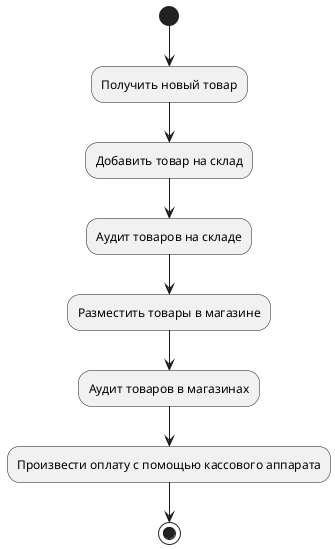 # Модель системы учета товаров супермаркета

@startuml

(*) --> "Получить новый товар" as A
--> "Добавить товар на склад" as B
--> "Аудит товаров на складе" as C
--> "Разместить товары в магазине" as D
--> "Аудит товаров в магазинах" as E
--> "Произвести оплату с помощью кассового аппарата" as F
--> (*)

@enduml
